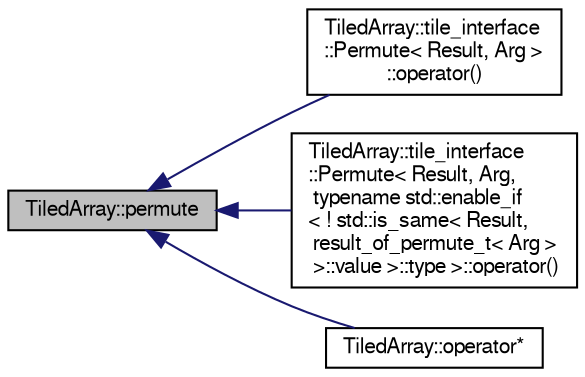digraph "TiledArray::permute"
{
  edge [fontname="FreeSans",fontsize="10",labelfontname="FreeSans",labelfontsize="10"];
  node [fontname="FreeSans",fontsize="10",shape=record];
  rankdir="LR";
  Node214 [label="TiledArray::permute",height=0.2,width=0.4,color="black", fillcolor="grey75", style="filled", fontcolor="black"];
  Node214 -> Node215 [dir="back",color="midnightblue",fontsize="10",style="solid",fontname="FreeSans"];
  Node215 [label="TiledArray::tile_interface\l::Permute\< Result, Arg \>\l::operator()",height=0.2,width=0.4,color="black", fillcolor="white", style="filled",URL="$class_tiled_array_1_1tile__interface_1_1_permute.html#a71242190a31dfc7bea92e1a78159f509"];
  Node214 -> Node216 [dir="back",color="midnightblue",fontsize="10",style="solid",fontname="FreeSans"];
  Node216 [label="TiledArray::tile_interface\l::Permute\< Result, Arg,\l typename std::enable_if\l\< ! std::is_same\< Result,\l result_of_permute_t\< Arg \>\l \>::value \>::type \>::operator()",height=0.2,width=0.4,color="black", fillcolor="white", style="filled",URL="$class_tiled_array_1_1tile__interface_1_1_permute_3_01_result_00_01_arg_00_01typename_01std_1_1en812316f74441eca8e20a0e4b131d53a4.html#af08af1ff540dd0d9ed89bf6e362f5377"];
  Node214 -> Node217 [dir="back",color="midnightblue",fontsize="10",style="solid",fontname="FreeSans"];
  Node217 [label="TiledArray::operator*",height=0.2,width=0.4,color="black", fillcolor="white", style="filled",URL="$group___tile_interface.html#ga5617e099b3bb93c7f6d0bf98e89e5a4e",tooltip="Permute tile operator. "];
}
